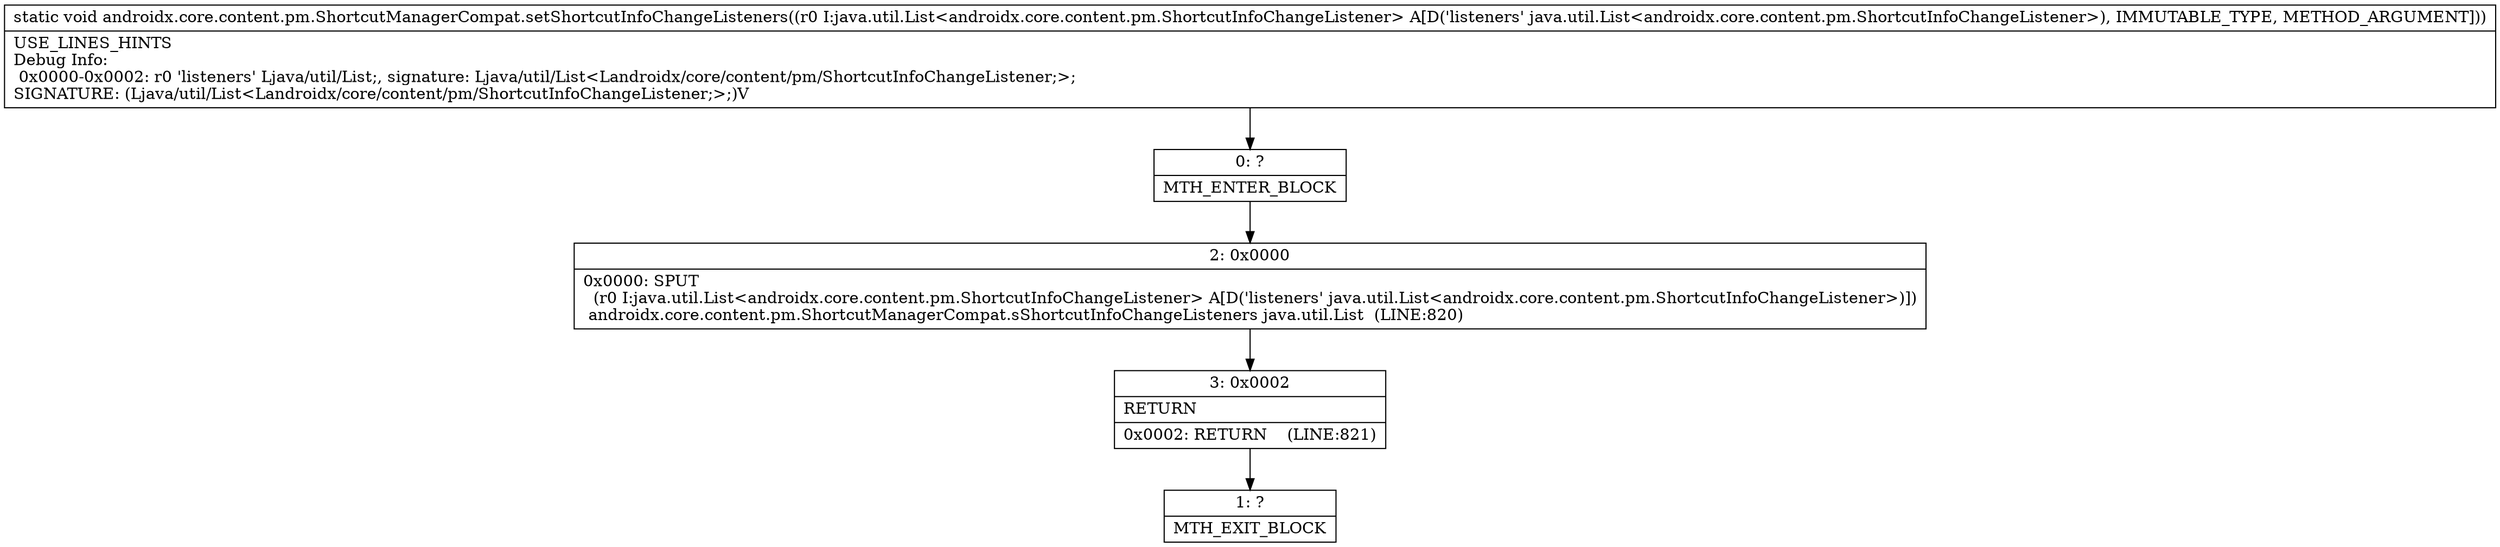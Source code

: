 digraph "CFG forandroidx.core.content.pm.ShortcutManagerCompat.setShortcutInfoChangeListeners(Ljava\/util\/List;)V" {
Node_0 [shape=record,label="{0\:\ ?|MTH_ENTER_BLOCK\l}"];
Node_2 [shape=record,label="{2\:\ 0x0000|0x0000: SPUT  \l  (r0 I:java.util.List\<androidx.core.content.pm.ShortcutInfoChangeListener\> A[D('listeners' java.util.List\<androidx.core.content.pm.ShortcutInfoChangeListener\>)])\l androidx.core.content.pm.ShortcutManagerCompat.sShortcutInfoChangeListeners java.util.List  (LINE:820)\l}"];
Node_3 [shape=record,label="{3\:\ 0x0002|RETURN\l|0x0002: RETURN    (LINE:821)\l}"];
Node_1 [shape=record,label="{1\:\ ?|MTH_EXIT_BLOCK\l}"];
MethodNode[shape=record,label="{static void androidx.core.content.pm.ShortcutManagerCompat.setShortcutInfoChangeListeners((r0 I:java.util.List\<androidx.core.content.pm.ShortcutInfoChangeListener\> A[D('listeners' java.util.List\<androidx.core.content.pm.ShortcutInfoChangeListener\>), IMMUTABLE_TYPE, METHOD_ARGUMENT]))  | USE_LINES_HINTS\lDebug Info:\l  0x0000\-0x0002: r0 'listeners' Ljava\/util\/List;, signature: Ljava\/util\/List\<Landroidx\/core\/content\/pm\/ShortcutInfoChangeListener;\>;\lSIGNATURE: (Ljava\/util\/List\<Landroidx\/core\/content\/pm\/ShortcutInfoChangeListener;\>;)V\l}"];
MethodNode -> Node_0;Node_0 -> Node_2;
Node_2 -> Node_3;
Node_3 -> Node_1;
}

